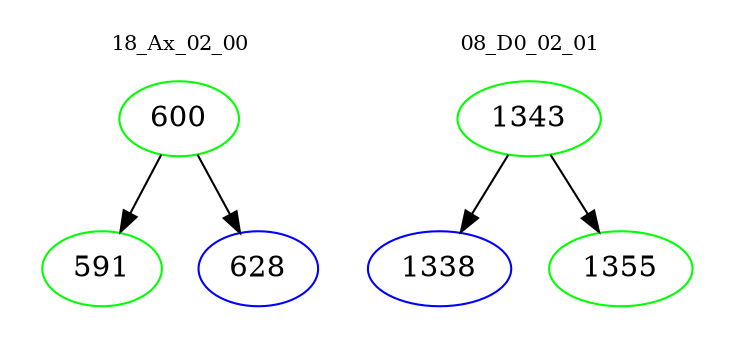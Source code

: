 digraph{
subgraph cluster_0 {
color = white
label = "18_Ax_02_00";
fontsize=10;
T0_600 [label="600", color="green"]
T0_600 -> T0_591 [color="black"]
T0_591 [label="591", color="green"]
T0_600 -> T0_628 [color="black"]
T0_628 [label="628", color="blue"]
}
subgraph cluster_1 {
color = white
label = "08_D0_02_01";
fontsize=10;
T1_1343 [label="1343", color="green"]
T1_1343 -> T1_1338 [color="black"]
T1_1338 [label="1338", color="blue"]
T1_1343 -> T1_1355 [color="black"]
T1_1355 [label="1355", color="green"]
}
}
